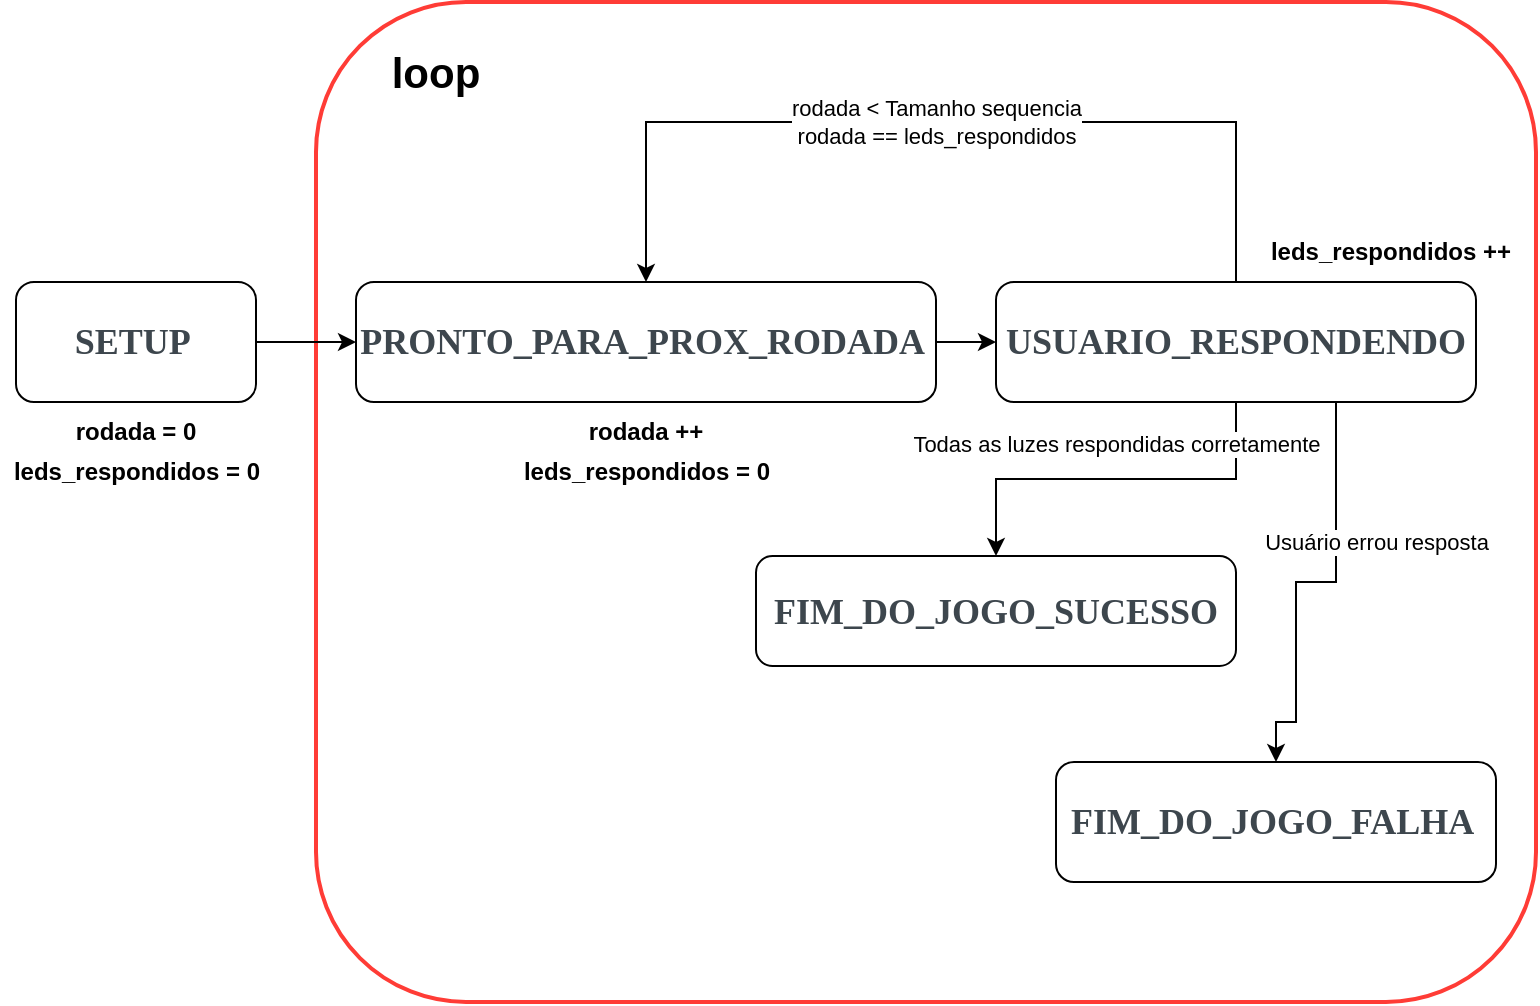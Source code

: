 <mxfile version="20.8.11" type="device"><diagram name="Page-1" id="bNyUXDdWD2w9MrjJ-53W"><mxGraphModel dx="1793" dy="955" grid="1" gridSize="10" guides="1" tooltips="1" connect="1" arrows="1" fold="1" page="1" pageScale="1" pageWidth="827" pageHeight="1169" math="0" shadow="0"><root><mxCell id="0"/><mxCell id="1" parent="0"/><mxCell id="WRzCo4xRFhmT13F_S-hb-14" value="" style="rounded=1;whiteSpace=wrap;html=1;fillColor=none;strokeColor=#FF3C36;strokeWidth=2;align=left;" parent="1" vertex="1"><mxGeometry x="180" y="280" width="610" height="500" as="geometry"/></mxCell><mxCell id="WRzCo4xRFhmT13F_S-hb-6" style="edgeStyle=orthogonalEdgeStyle;rounded=0;orthogonalLoop=1;jettySize=auto;html=1;exitX=1;exitY=0.5;exitDx=0;exitDy=0;" parent="1" source="WRzCo4xRFhmT13F_S-hb-1" target="WRzCo4xRFhmT13F_S-hb-2" edge="1"><mxGeometry relative="1" as="geometry"/></mxCell><mxCell id="WRzCo4xRFhmT13F_S-hb-1" value="&lt;strong style=&quot;margin: 0px; padding: 0px; box-sizing: border-box; color: rgb(61, 70, 77); font-family: &amp;quot;Source Serif Pro&amp;quot;, serif; font-size: 18px; text-align: left; background-color: rgb(255, 255, 255);&quot;&gt;SETUP&lt;/strong&gt;&amp;nbsp;" style="rounded=1;whiteSpace=wrap;html=1;" parent="1" vertex="1"><mxGeometry x="30" y="420" width="120" height="60" as="geometry"/></mxCell><mxCell id="WRzCo4xRFhmT13F_S-hb-7" style="edgeStyle=orthogonalEdgeStyle;rounded=0;orthogonalLoop=1;jettySize=auto;html=1;exitX=1;exitY=0.5;exitDx=0;exitDy=0;" parent="1" source="WRzCo4xRFhmT13F_S-hb-2" target="WRzCo4xRFhmT13F_S-hb-3" edge="1"><mxGeometry relative="1" as="geometry"/></mxCell><mxCell id="WRzCo4xRFhmT13F_S-hb-2" value="&lt;font color=&quot;#3d464d&quot;&gt;&lt;strong style=&quot;margin: 0px; padding: 0px; box-sizing: border-box; font-family: &amp;quot;Source Serif Pro&amp;quot;, serif; font-size: 18px; text-align: left; background-color: rgb(255, 255, 255);&quot;&gt;PRONTO_PARA_PROX_RODADA&lt;/strong&gt;&amp;nbsp;&lt;/font&gt;" style="rounded=1;whiteSpace=wrap;html=1;" parent="1" vertex="1"><mxGeometry x="200" y="420" width="290" height="60" as="geometry"/></mxCell><mxCell id="WRzCo4xRFhmT13F_S-hb-8" style="edgeStyle=orthogonalEdgeStyle;rounded=0;orthogonalLoop=1;jettySize=auto;html=1;exitX=0.5;exitY=1;exitDx=0;exitDy=0;" parent="1" source="WRzCo4xRFhmT13F_S-hb-3" target="WRzCo4xRFhmT13F_S-hb-4" edge="1"><mxGeometry relative="1" as="geometry"/></mxCell><mxCell id="WRzCo4xRFhmT13F_S-hb-11" value="Todas as luzes respondidas corretamente" style="edgeLabel;html=1;align=center;verticalAlign=middle;resizable=0;points=[];" parent="WRzCo4xRFhmT13F_S-hb-8" vertex="1" connectable="0"><mxGeometry x="0.569" y="-3" relative="1" as="geometry"><mxPoint x="56" y="-15" as="offset"/></mxGeometry></mxCell><mxCell id="WRzCo4xRFhmT13F_S-hb-9" style="edgeStyle=orthogonalEdgeStyle;rounded=0;orthogonalLoop=1;jettySize=auto;html=1;exitX=0.5;exitY=1;exitDx=0;exitDy=0;entryX=0.5;entryY=0;entryDx=0;entryDy=0;" parent="1" source="WRzCo4xRFhmT13F_S-hb-3" target="WRzCo4xRFhmT13F_S-hb-5" edge="1"><mxGeometry relative="1" as="geometry"><Array as="points"><mxPoint x="690" y="480"/><mxPoint x="690" y="570"/><mxPoint x="670" y="570"/><mxPoint x="670" y="640"/><mxPoint x="660" y="640"/></Array></mxGeometry></mxCell><mxCell id="WRzCo4xRFhmT13F_S-hb-10" value="Usuário errou resposta" style="edgeLabel;html=1;align=center;verticalAlign=middle;resizable=0;points=[];" parent="WRzCo4xRFhmT13F_S-hb-9" vertex="1" connectable="0"><mxGeometry x="0.008" y="3" relative="1" as="geometry"><mxPoint x="17" y="-11" as="offset"/></mxGeometry></mxCell><mxCell id="WRzCo4xRFhmT13F_S-hb-12" style="edgeStyle=orthogonalEdgeStyle;rounded=0;orthogonalLoop=1;jettySize=auto;html=1;exitX=0.5;exitY=0;exitDx=0;exitDy=0;entryX=0.5;entryY=0;entryDx=0;entryDy=0;" parent="1" source="WRzCo4xRFhmT13F_S-hb-3" target="WRzCo4xRFhmT13F_S-hb-2" edge="1"><mxGeometry relative="1" as="geometry"><Array as="points"><mxPoint x="640" y="340"/><mxPoint x="345" y="340"/></Array></mxGeometry></mxCell><mxCell id="WRzCo4xRFhmT13F_S-hb-13" value="rodada &amp;lt; Tamanho sequencia&lt;br&gt;rodada == leds_respondidos" style="edgeLabel;html=1;align=center;verticalAlign=middle;resizable=0;points=[];" parent="WRzCo4xRFhmT13F_S-hb-12" vertex="1" connectable="0"><mxGeometry x="-0.112" relative="1" as="geometry"><mxPoint x="-28" as="offset"/></mxGeometry></mxCell><mxCell id="WRzCo4xRFhmT13F_S-hb-3" value="&lt;strong style=&quot;margin: 0px; padding: 0px; box-sizing: border-box; color: rgb(61, 70, 77); font-family: &amp;quot;Source Serif Pro&amp;quot;, serif; font-size: 18px; text-align: left; background-color: rgb(255, 255, 255);&quot;&gt;USUARIO_RESPONDENDO&lt;/strong&gt;" style="rounded=1;whiteSpace=wrap;html=1;" parent="1" vertex="1"><mxGeometry x="520" y="420" width="240" height="60" as="geometry"/></mxCell><mxCell id="WRzCo4xRFhmT13F_S-hb-4" value="&lt;strong style=&quot;margin: 0px; padding: 0px; box-sizing: border-box; color: rgb(61, 70, 77); font-family: &amp;quot;Source Serif Pro&amp;quot;, serif; font-size: 18px; text-align: left; background-color: rgb(255, 255, 255);&quot;&gt;FIM_DO_JOGO_SUCESSO&lt;/strong&gt;" style="rounded=1;whiteSpace=wrap;html=1;" parent="1" vertex="1"><mxGeometry x="400" y="557" width="240" height="55" as="geometry"/></mxCell><mxCell id="WRzCo4xRFhmT13F_S-hb-5" value="&lt;strong style=&quot;margin: 0px; padding: 0px; box-sizing: border-box; color: rgb(61, 70, 77); font-family: &amp;quot;Source Serif Pro&amp;quot;, serif; font-size: 18px; text-align: left; background-color: rgb(255, 255, 255);&quot;&gt;FIM_DO_JOGO_FALHA&lt;/strong&gt;&amp;nbsp;" style="rounded=1;whiteSpace=wrap;html=1;" parent="1" vertex="1"><mxGeometry x="550" y="660" width="220" height="60" as="geometry"/></mxCell><mxCell id="WRzCo4xRFhmT13F_S-hb-16" value="&lt;b&gt;&lt;font style=&quot;font-size: 21px;&quot;&gt;loop&lt;/font&gt;&lt;/b&gt;" style="text;html=1;strokeColor=none;fillColor=none;align=center;verticalAlign=middle;whiteSpace=wrap;rounded=0;" parent="1" vertex="1"><mxGeometry x="210" y="300" width="60" height="30" as="geometry"/></mxCell><mxCell id="ZtdcYnBFhaB0-13bIWGU-1" value="&lt;b&gt;rodada = 0&lt;/b&gt;" style="text;html=1;strokeColor=none;fillColor=none;align=center;verticalAlign=middle;whiteSpace=wrap;rounded=0;" parent="1" vertex="1"><mxGeometry x="55" y="480" width="70" height="30" as="geometry"/></mxCell><mxCell id="ZtdcYnBFhaB0-13bIWGU-2" value="&lt;b&gt;rodada ++&lt;/b&gt;" style="text;html=1;strokeColor=none;fillColor=none;align=center;verticalAlign=middle;whiteSpace=wrap;rounded=0;" parent="1" vertex="1"><mxGeometry x="310" y="480" width="70" height="30" as="geometry"/></mxCell><mxCell id="Fcgz57aMo03fEc4WSFWv-1" value="&lt;b&gt;leds_respondidos = 0&lt;/b&gt;" style="text;html=1;strokeColor=none;fillColor=none;align=center;verticalAlign=middle;whiteSpace=wrap;rounded=0;" vertex="1" parent="1"><mxGeometry x="22.5" y="500" width="135" height="30" as="geometry"/></mxCell><mxCell id="Fcgz57aMo03fEc4WSFWv-2" value="&lt;b&gt;leds_respondidos = 0&lt;/b&gt;" style="text;html=1;strokeColor=none;fillColor=none;align=center;verticalAlign=middle;whiteSpace=wrap;rounded=0;" vertex="1" parent="1"><mxGeometry x="277.5" y="500" width="135" height="30" as="geometry"/></mxCell><mxCell id="Fcgz57aMo03fEc4WSFWv-3" value="&lt;b&gt;leds_respondidos ++&lt;/b&gt;" style="text;html=1;strokeColor=none;fillColor=none;align=center;verticalAlign=middle;whiteSpace=wrap;rounded=0;" vertex="1" parent="1"><mxGeometry x="650" y="390" width="135" height="30" as="geometry"/></mxCell></root></mxGraphModel></diagram></mxfile>